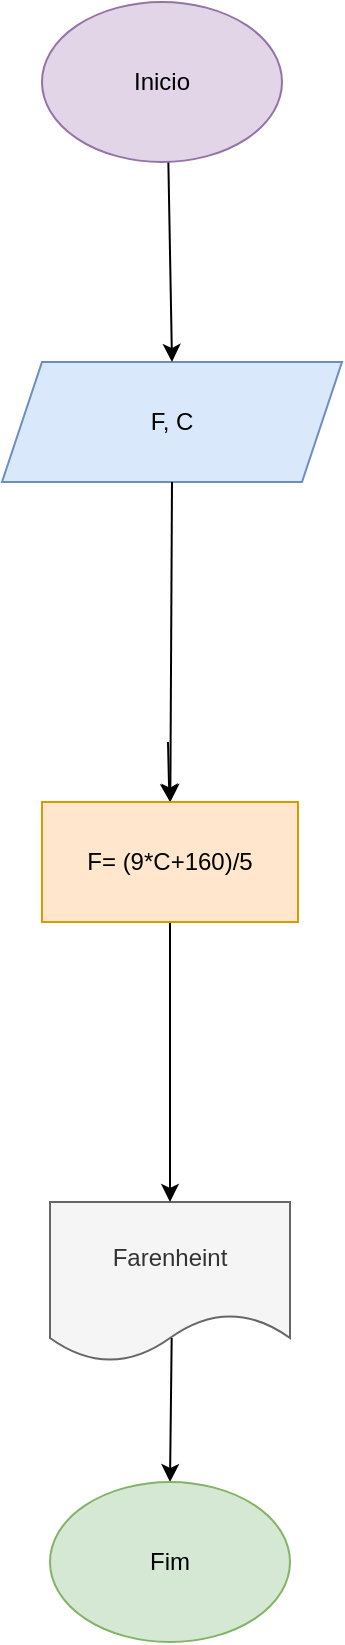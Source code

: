 <mxfile version="21.0.10" type="device"><diagram name="Página-1" id="hshgJwTkwt6FCfklivXm"><mxGraphModel dx="756" dy="393" grid="1" gridSize="10" guides="1" tooltips="1" connect="1" arrows="1" fold="1" page="1" pageScale="1" pageWidth="827" pageHeight="1169" math="0" shadow="0"><root><mxCell id="0"/><mxCell id="1" parent="0"/><mxCell id="hC8pPEpWfoox0PD2YqNX-2" value="F, C" style="shape=parallelogram;perimeter=parallelogramPerimeter;whiteSpace=wrap;html=1;fixedSize=1;fillColor=#dae8fc;strokeColor=#6c8ebf;" vertex="1" parent="1"><mxGeometry x="330" y="250" width="170" height="60" as="geometry"/></mxCell><mxCell id="hC8pPEpWfoox0PD2YqNX-5" value="Farenheint" style="shape=document;whiteSpace=wrap;html=1;boundedLbl=1;fillColor=#f5f5f5;strokeColor=#666666;fontColor=#333333;" vertex="1" parent="1"><mxGeometry x="354" y="670" width="120" height="80" as="geometry"/></mxCell><mxCell id="hC8pPEpWfoox0PD2YqNX-6" value="" style="endArrow=classic;html=1;rounded=0;exitX=0.5;exitY=1;exitDx=0;exitDy=0;entryX=0.5;entryY=0;entryDx=0;entryDy=0;" edge="1" parent="1" target="hC8pPEpWfoox0PD2YqNX-2"><mxGeometry width="50" height="50" relative="1" as="geometry"><mxPoint x="413" y="140" as="sourcePoint"/><mxPoint x="460" y="200" as="targetPoint"/><Array as="points"/></mxGeometry></mxCell><mxCell id="hC8pPEpWfoox0PD2YqNX-7" value="" style="endArrow=classic;html=1;rounded=0;exitX=0.5;exitY=1;exitDx=0;exitDy=0;" edge="1" parent="1" source="hC8pPEpWfoox0PD2YqNX-2" target="hC8pPEpWfoox0PD2YqNX-17"><mxGeometry width="50" height="50" relative="1" as="geometry"><mxPoint x="440" y="420" as="sourcePoint"/><mxPoint x="413" y="380" as="targetPoint"/></mxGeometry></mxCell><mxCell id="hC8pPEpWfoox0PD2YqNX-8" value="" style="endArrow=classic;html=1;rounded=0;" edge="1" parent="1"><mxGeometry width="50" height="50" relative="1" as="geometry"><mxPoint x="414" y="510" as="sourcePoint"/><mxPoint x="414" y="530" as="targetPoint"/></mxGeometry></mxCell><mxCell id="hC8pPEpWfoox0PD2YqNX-9" value="" style="endArrow=classic;html=1;rounded=0;entryX=0.5;entryY=0;entryDx=0;entryDy=0;exitX=0.507;exitY=0.85;exitDx=0;exitDy=0;exitPerimeter=0;" edge="1" parent="1" source="hC8pPEpWfoox0PD2YqNX-5" target="hC8pPEpWfoox0PD2YqNX-11"><mxGeometry width="50" height="50" relative="1" as="geometry"><mxPoint x="414" y="760" as="sourcePoint"/><mxPoint x="413" y="770" as="targetPoint"/><Array as="points"/></mxGeometry></mxCell><mxCell id="hC8pPEpWfoox0PD2YqNX-10" value="Inicio" style="ellipse;whiteSpace=wrap;html=1;fillColor=#e1d5e7;strokeColor=#9673a6;" vertex="1" parent="1"><mxGeometry x="350" y="70" width="120" height="80" as="geometry"/></mxCell><mxCell id="hC8pPEpWfoox0PD2YqNX-11" value="Fim" style="ellipse;whiteSpace=wrap;html=1;fillColor=#d5e8d4;strokeColor=#82b366;" vertex="1" parent="1"><mxGeometry x="354" y="810" width="120" height="80" as="geometry"/></mxCell><mxCell id="hC8pPEpWfoox0PD2YqNX-13" value="" style="endArrow=classic;html=1;rounded=0;entryX=0.5;entryY=0;entryDx=0;entryDy=0;exitX=0.5;exitY=1;exitDx=0;exitDy=0;" edge="1" parent="1" source="hC8pPEpWfoox0PD2YqNX-17" target="hC8pPEpWfoox0PD2YqNX-5"><mxGeometry width="50" height="50" relative="1" as="geometry"><mxPoint x="414" y="550" as="sourcePoint"/><mxPoint x="500" y="500" as="targetPoint"/></mxGeometry></mxCell><mxCell id="hC8pPEpWfoox0PD2YqNX-26" value="" style="edgeStyle=orthogonalEdgeStyle;rounded=0;orthogonalLoop=1;jettySize=auto;html=1;" edge="1" parent="1" target="hC8pPEpWfoox0PD2YqNX-17"><mxGeometry relative="1" as="geometry"><mxPoint x="413" y="440" as="sourcePoint"/></mxGeometry></mxCell><mxCell id="hC8pPEpWfoox0PD2YqNX-17" value="F= (9*C+160)/5" style="rounded=0;whiteSpace=wrap;html=1;fillColor=#ffe6cc;strokeColor=#d79b00;" vertex="1" parent="1"><mxGeometry x="350" y="470" width="128" height="60" as="geometry"/></mxCell><mxCell id="hC8pPEpWfoox0PD2YqNX-20" style="edgeStyle=orthogonalEdgeStyle;rounded=0;orthogonalLoop=1;jettySize=auto;html=1;" edge="1" parent="1"><mxGeometry relative="1" as="geometry"><mxPoint x="414" y="510" as="targetPoint"/><mxPoint x="414" y="510" as="sourcePoint"/></mxGeometry></mxCell></root></mxGraphModel></diagram></mxfile>